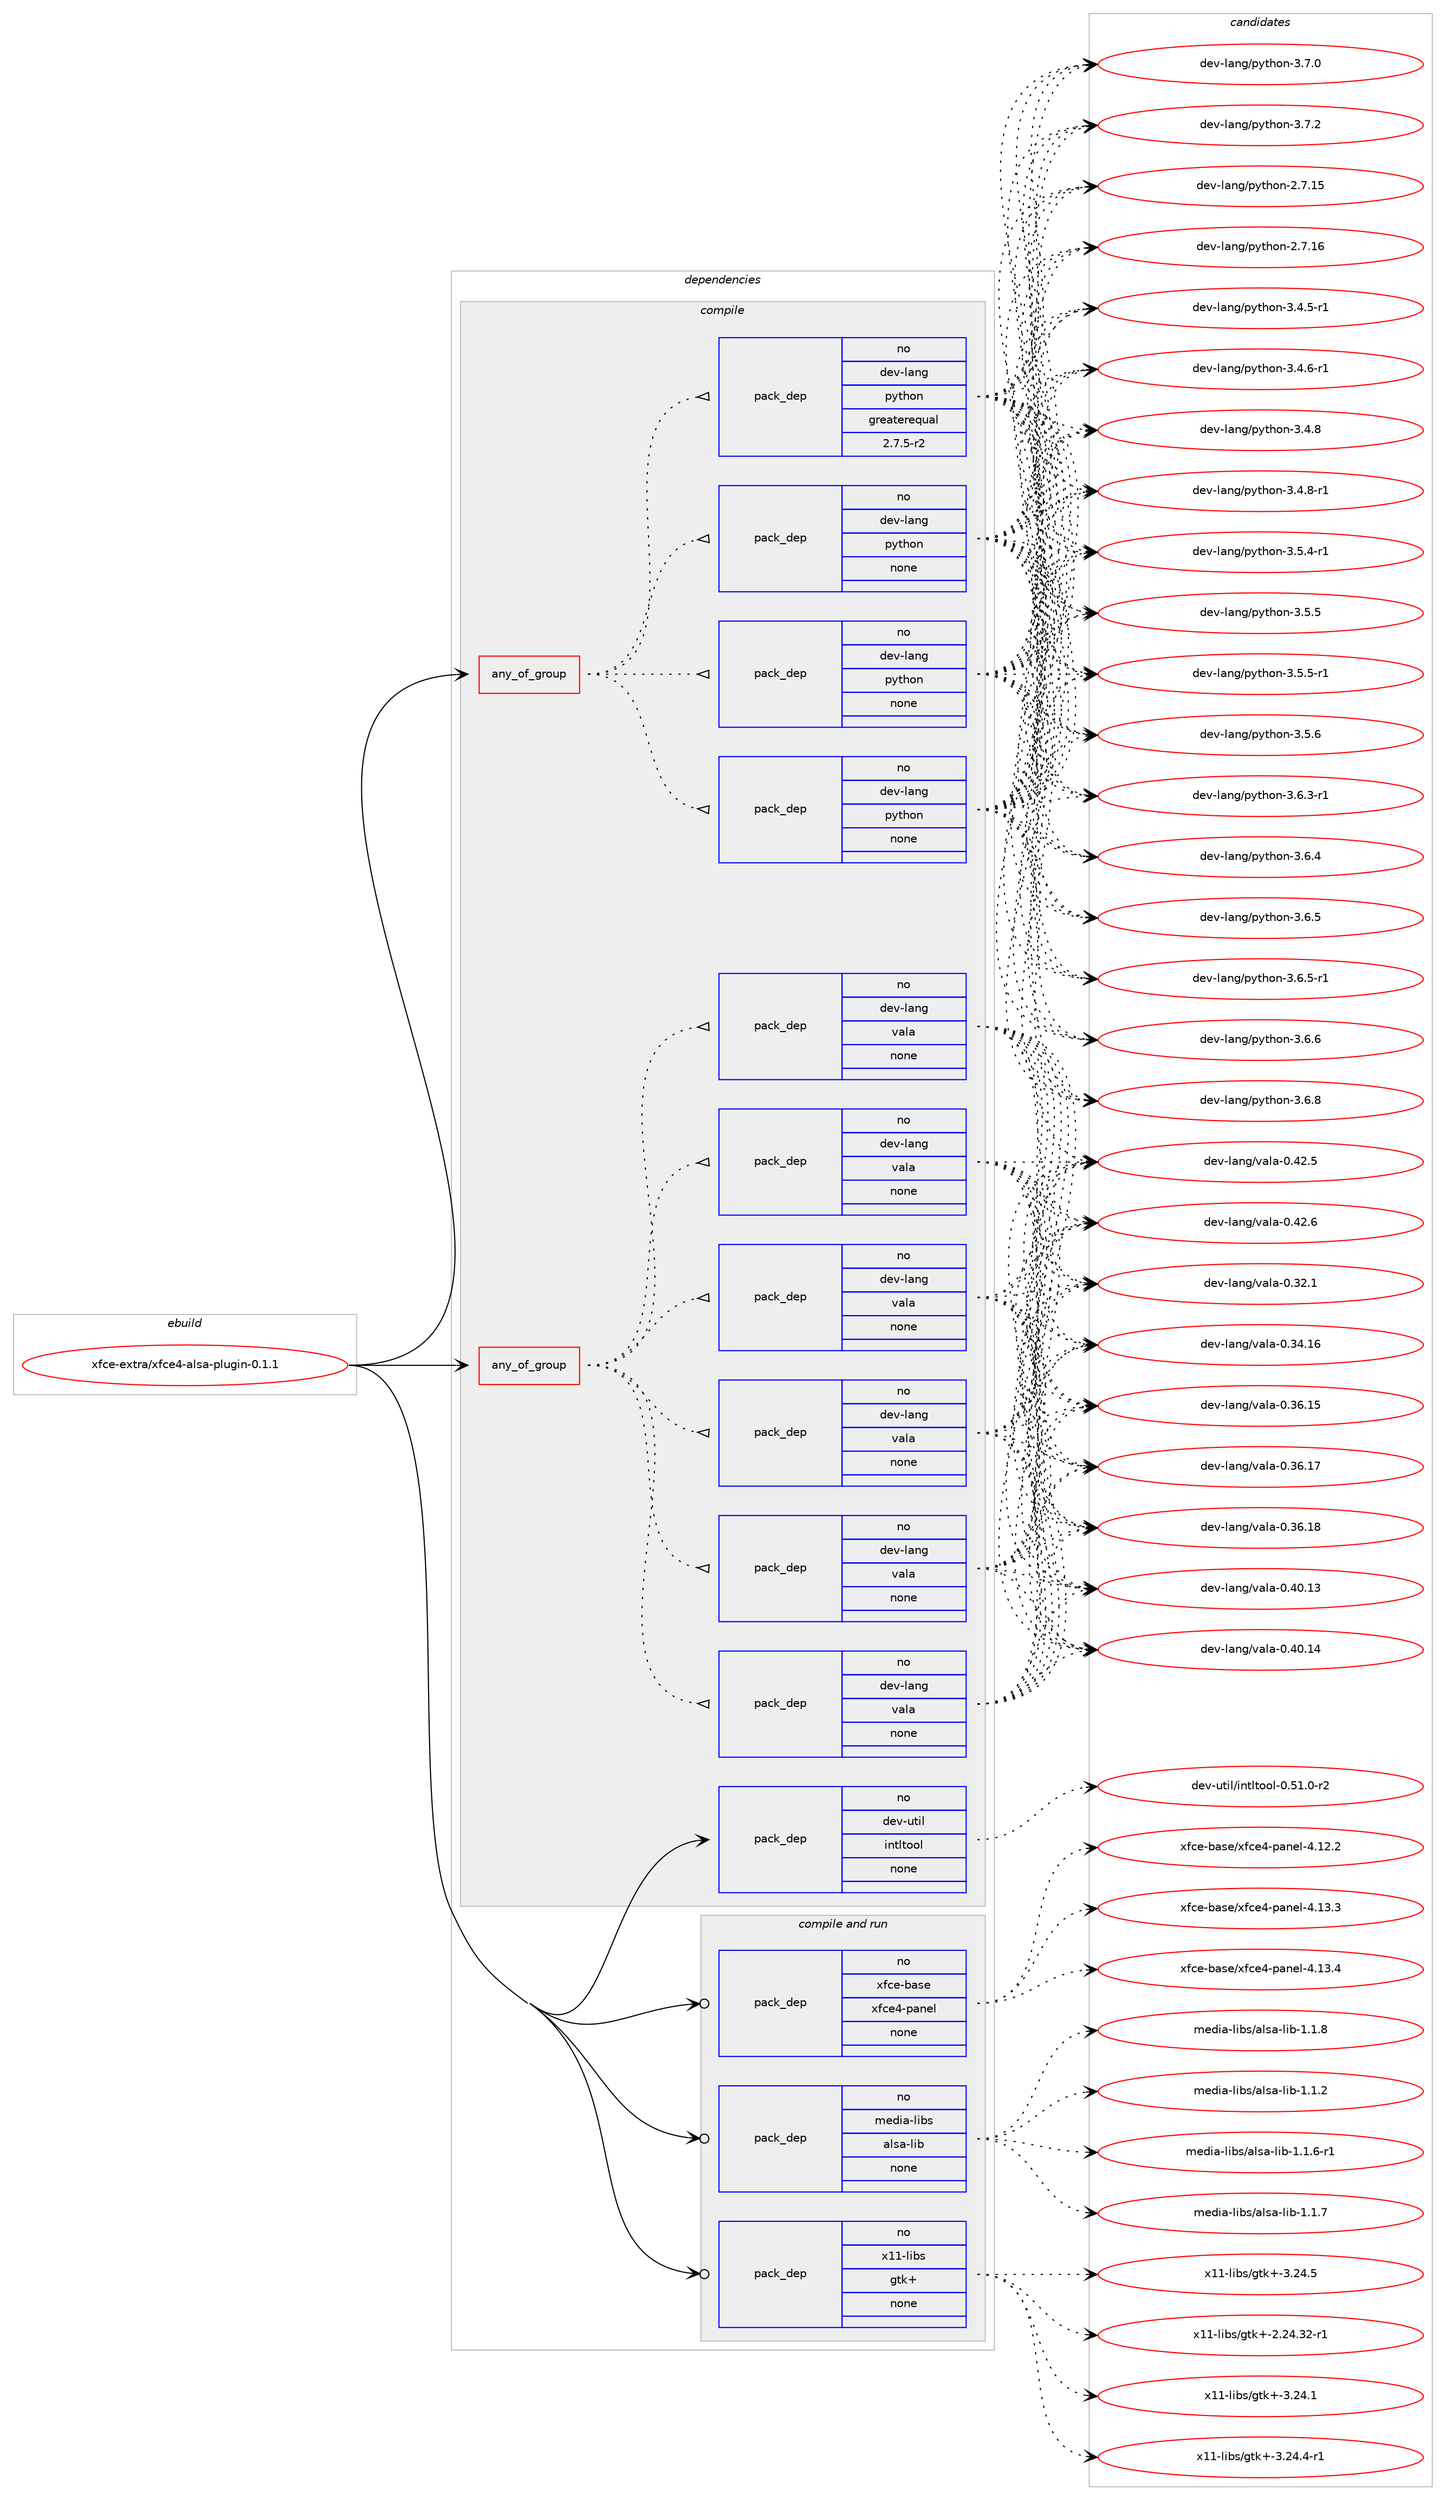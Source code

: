 digraph prolog {

# *************
# Graph options
# *************

newrank=true;
concentrate=true;
compound=true;
graph [rankdir=LR,fontname=Helvetica,fontsize=10,ranksep=1.5];#, ranksep=2.5, nodesep=0.2];
edge  [arrowhead=vee];
node  [fontname=Helvetica,fontsize=10];

# **********
# The ebuild
# **********

subgraph cluster_leftcol {
color=gray;
rank=same;
label=<<i>ebuild</i>>;
id [label="xfce-extra/xfce4-alsa-plugin-0.1.1", color=red, width=4, href="../xfce-extra/xfce4-alsa-plugin-0.1.1.svg"];
}

# ****************
# The dependencies
# ****************

subgraph cluster_midcol {
color=gray;
label=<<i>dependencies</i>>;
subgraph cluster_compile {
fillcolor="#eeeeee";
style=filled;
label=<<i>compile</i>>;
subgraph any28918 {
dependency1773404 [label=<<TABLE BORDER="0" CELLBORDER="1" CELLSPACING="0" CELLPADDING="4"><TR><TD CELLPADDING="10">any_of_group</TD></TR></TABLE>>, shape=none, color=red];subgraph pack1275568 {
dependency1773405 [label=<<TABLE BORDER="0" CELLBORDER="1" CELLSPACING="0" CELLPADDING="4" WIDTH="220"><TR><TD ROWSPAN="6" CELLPADDING="30">pack_dep</TD></TR><TR><TD WIDTH="110">no</TD></TR><TR><TD>dev-lang</TD></TR><TR><TD>python</TD></TR><TR><TD>none</TD></TR><TR><TD></TD></TR></TABLE>>, shape=none, color=blue];
}
dependency1773404:e -> dependency1773405:w [weight=20,style="dotted",arrowhead="oinv"];
subgraph pack1275569 {
dependency1773406 [label=<<TABLE BORDER="0" CELLBORDER="1" CELLSPACING="0" CELLPADDING="4" WIDTH="220"><TR><TD ROWSPAN="6" CELLPADDING="30">pack_dep</TD></TR><TR><TD WIDTH="110">no</TD></TR><TR><TD>dev-lang</TD></TR><TR><TD>python</TD></TR><TR><TD>none</TD></TR><TR><TD></TD></TR></TABLE>>, shape=none, color=blue];
}
dependency1773404:e -> dependency1773406:w [weight=20,style="dotted",arrowhead="oinv"];
subgraph pack1275570 {
dependency1773407 [label=<<TABLE BORDER="0" CELLBORDER="1" CELLSPACING="0" CELLPADDING="4" WIDTH="220"><TR><TD ROWSPAN="6" CELLPADDING="30">pack_dep</TD></TR><TR><TD WIDTH="110">no</TD></TR><TR><TD>dev-lang</TD></TR><TR><TD>python</TD></TR><TR><TD>none</TD></TR><TR><TD></TD></TR></TABLE>>, shape=none, color=blue];
}
dependency1773404:e -> dependency1773407:w [weight=20,style="dotted",arrowhead="oinv"];
subgraph pack1275571 {
dependency1773408 [label=<<TABLE BORDER="0" CELLBORDER="1" CELLSPACING="0" CELLPADDING="4" WIDTH="220"><TR><TD ROWSPAN="6" CELLPADDING="30">pack_dep</TD></TR><TR><TD WIDTH="110">no</TD></TR><TR><TD>dev-lang</TD></TR><TR><TD>python</TD></TR><TR><TD>greaterequal</TD></TR><TR><TD>2.7.5-r2</TD></TR></TABLE>>, shape=none, color=blue];
}
dependency1773404:e -> dependency1773408:w [weight=20,style="dotted",arrowhead="oinv"];
}
id:e -> dependency1773404:w [weight=20,style="solid",arrowhead="vee"];
subgraph any28919 {
dependency1773409 [label=<<TABLE BORDER="0" CELLBORDER="1" CELLSPACING="0" CELLPADDING="4"><TR><TD CELLPADDING="10">any_of_group</TD></TR></TABLE>>, shape=none, color=red];subgraph pack1275572 {
dependency1773410 [label=<<TABLE BORDER="0" CELLBORDER="1" CELLSPACING="0" CELLPADDING="4" WIDTH="220"><TR><TD ROWSPAN="6" CELLPADDING="30">pack_dep</TD></TR><TR><TD WIDTH="110">no</TD></TR><TR><TD>dev-lang</TD></TR><TR><TD>vala</TD></TR><TR><TD>none</TD></TR><TR><TD></TD></TR></TABLE>>, shape=none, color=blue];
}
dependency1773409:e -> dependency1773410:w [weight=20,style="dotted",arrowhead="oinv"];
subgraph pack1275573 {
dependency1773411 [label=<<TABLE BORDER="0" CELLBORDER="1" CELLSPACING="0" CELLPADDING="4" WIDTH="220"><TR><TD ROWSPAN="6" CELLPADDING="30">pack_dep</TD></TR><TR><TD WIDTH="110">no</TD></TR><TR><TD>dev-lang</TD></TR><TR><TD>vala</TD></TR><TR><TD>none</TD></TR><TR><TD></TD></TR></TABLE>>, shape=none, color=blue];
}
dependency1773409:e -> dependency1773411:w [weight=20,style="dotted",arrowhead="oinv"];
subgraph pack1275574 {
dependency1773412 [label=<<TABLE BORDER="0" CELLBORDER="1" CELLSPACING="0" CELLPADDING="4" WIDTH="220"><TR><TD ROWSPAN="6" CELLPADDING="30">pack_dep</TD></TR><TR><TD WIDTH="110">no</TD></TR><TR><TD>dev-lang</TD></TR><TR><TD>vala</TD></TR><TR><TD>none</TD></TR><TR><TD></TD></TR></TABLE>>, shape=none, color=blue];
}
dependency1773409:e -> dependency1773412:w [weight=20,style="dotted",arrowhead="oinv"];
subgraph pack1275575 {
dependency1773413 [label=<<TABLE BORDER="0" CELLBORDER="1" CELLSPACING="0" CELLPADDING="4" WIDTH="220"><TR><TD ROWSPAN="6" CELLPADDING="30">pack_dep</TD></TR><TR><TD WIDTH="110">no</TD></TR><TR><TD>dev-lang</TD></TR><TR><TD>vala</TD></TR><TR><TD>none</TD></TR><TR><TD></TD></TR></TABLE>>, shape=none, color=blue];
}
dependency1773409:e -> dependency1773413:w [weight=20,style="dotted",arrowhead="oinv"];
subgraph pack1275576 {
dependency1773414 [label=<<TABLE BORDER="0" CELLBORDER="1" CELLSPACING="0" CELLPADDING="4" WIDTH="220"><TR><TD ROWSPAN="6" CELLPADDING="30">pack_dep</TD></TR><TR><TD WIDTH="110">no</TD></TR><TR><TD>dev-lang</TD></TR><TR><TD>vala</TD></TR><TR><TD>none</TD></TR><TR><TD></TD></TR></TABLE>>, shape=none, color=blue];
}
dependency1773409:e -> dependency1773414:w [weight=20,style="dotted",arrowhead="oinv"];
subgraph pack1275577 {
dependency1773415 [label=<<TABLE BORDER="0" CELLBORDER="1" CELLSPACING="0" CELLPADDING="4" WIDTH="220"><TR><TD ROWSPAN="6" CELLPADDING="30">pack_dep</TD></TR><TR><TD WIDTH="110">no</TD></TR><TR><TD>dev-lang</TD></TR><TR><TD>vala</TD></TR><TR><TD>none</TD></TR><TR><TD></TD></TR></TABLE>>, shape=none, color=blue];
}
dependency1773409:e -> dependency1773415:w [weight=20,style="dotted",arrowhead="oinv"];
}
id:e -> dependency1773409:w [weight=20,style="solid",arrowhead="vee"];
subgraph pack1275578 {
dependency1773416 [label=<<TABLE BORDER="0" CELLBORDER="1" CELLSPACING="0" CELLPADDING="4" WIDTH="220"><TR><TD ROWSPAN="6" CELLPADDING="30">pack_dep</TD></TR><TR><TD WIDTH="110">no</TD></TR><TR><TD>dev-util</TD></TR><TR><TD>intltool</TD></TR><TR><TD>none</TD></TR><TR><TD></TD></TR></TABLE>>, shape=none, color=blue];
}
id:e -> dependency1773416:w [weight=20,style="solid",arrowhead="vee"];
}
subgraph cluster_compileandrun {
fillcolor="#eeeeee";
style=filled;
label=<<i>compile and run</i>>;
subgraph pack1275579 {
dependency1773417 [label=<<TABLE BORDER="0" CELLBORDER="1" CELLSPACING="0" CELLPADDING="4" WIDTH="220"><TR><TD ROWSPAN="6" CELLPADDING="30">pack_dep</TD></TR><TR><TD WIDTH="110">no</TD></TR><TR><TD>media-libs</TD></TR><TR><TD>alsa-lib</TD></TR><TR><TD>none</TD></TR><TR><TD></TD></TR></TABLE>>, shape=none, color=blue];
}
id:e -> dependency1773417:w [weight=20,style="solid",arrowhead="odotvee"];
subgraph pack1275580 {
dependency1773418 [label=<<TABLE BORDER="0" CELLBORDER="1" CELLSPACING="0" CELLPADDING="4" WIDTH="220"><TR><TD ROWSPAN="6" CELLPADDING="30">pack_dep</TD></TR><TR><TD WIDTH="110">no</TD></TR><TR><TD>x11-libs</TD></TR><TR><TD>gtk+</TD></TR><TR><TD>none</TD></TR><TR><TD></TD></TR></TABLE>>, shape=none, color=blue];
}
id:e -> dependency1773418:w [weight=20,style="solid",arrowhead="odotvee"];
subgraph pack1275581 {
dependency1773419 [label=<<TABLE BORDER="0" CELLBORDER="1" CELLSPACING="0" CELLPADDING="4" WIDTH="220"><TR><TD ROWSPAN="6" CELLPADDING="30">pack_dep</TD></TR><TR><TD WIDTH="110">no</TD></TR><TR><TD>xfce-base</TD></TR><TR><TD>xfce4-panel</TD></TR><TR><TD>none</TD></TR><TR><TD></TD></TR></TABLE>>, shape=none, color=blue];
}
id:e -> dependency1773419:w [weight=20,style="solid",arrowhead="odotvee"];
}
subgraph cluster_run {
fillcolor="#eeeeee";
style=filled;
label=<<i>run</i>>;
}
}

# **************
# The candidates
# **************

subgraph cluster_choices {
rank=same;
color=gray;
label=<<i>candidates</i>>;

subgraph choice1275568 {
color=black;
nodesep=1;
choice10010111845108971101034711212111610411111045504655464953 [label="dev-lang/python-2.7.15", color=red, width=4,href="../dev-lang/python-2.7.15.svg"];
choice10010111845108971101034711212111610411111045504655464954 [label="dev-lang/python-2.7.16", color=red, width=4,href="../dev-lang/python-2.7.16.svg"];
choice1001011184510897110103471121211161041111104551465246534511449 [label="dev-lang/python-3.4.5-r1", color=red, width=4,href="../dev-lang/python-3.4.5-r1.svg"];
choice1001011184510897110103471121211161041111104551465246544511449 [label="dev-lang/python-3.4.6-r1", color=red, width=4,href="../dev-lang/python-3.4.6-r1.svg"];
choice100101118451089711010347112121116104111110455146524656 [label="dev-lang/python-3.4.8", color=red, width=4,href="../dev-lang/python-3.4.8.svg"];
choice1001011184510897110103471121211161041111104551465246564511449 [label="dev-lang/python-3.4.8-r1", color=red, width=4,href="../dev-lang/python-3.4.8-r1.svg"];
choice1001011184510897110103471121211161041111104551465346524511449 [label="dev-lang/python-3.5.4-r1", color=red, width=4,href="../dev-lang/python-3.5.4-r1.svg"];
choice100101118451089711010347112121116104111110455146534653 [label="dev-lang/python-3.5.5", color=red, width=4,href="../dev-lang/python-3.5.5.svg"];
choice1001011184510897110103471121211161041111104551465346534511449 [label="dev-lang/python-3.5.5-r1", color=red, width=4,href="../dev-lang/python-3.5.5-r1.svg"];
choice100101118451089711010347112121116104111110455146534654 [label="dev-lang/python-3.5.6", color=red, width=4,href="../dev-lang/python-3.5.6.svg"];
choice1001011184510897110103471121211161041111104551465446514511449 [label="dev-lang/python-3.6.3-r1", color=red, width=4,href="../dev-lang/python-3.6.3-r1.svg"];
choice100101118451089711010347112121116104111110455146544652 [label="dev-lang/python-3.6.4", color=red, width=4,href="../dev-lang/python-3.6.4.svg"];
choice100101118451089711010347112121116104111110455146544653 [label="dev-lang/python-3.6.5", color=red, width=4,href="../dev-lang/python-3.6.5.svg"];
choice1001011184510897110103471121211161041111104551465446534511449 [label="dev-lang/python-3.6.5-r1", color=red, width=4,href="../dev-lang/python-3.6.5-r1.svg"];
choice100101118451089711010347112121116104111110455146544654 [label="dev-lang/python-3.6.6", color=red, width=4,href="../dev-lang/python-3.6.6.svg"];
choice100101118451089711010347112121116104111110455146544656 [label="dev-lang/python-3.6.8", color=red, width=4,href="../dev-lang/python-3.6.8.svg"];
choice100101118451089711010347112121116104111110455146554648 [label="dev-lang/python-3.7.0", color=red, width=4,href="../dev-lang/python-3.7.0.svg"];
choice100101118451089711010347112121116104111110455146554650 [label="dev-lang/python-3.7.2", color=red, width=4,href="../dev-lang/python-3.7.2.svg"];
dependency1773405:e -> choice10010111845108971101034711212111610411111045504655464953:w [style=dotted,weight="100"];
dependency1773405:e -> choice10010111845108971101034711212111610411111045504655464954:w [style=dotted,weight="100"];
dependency1773405:e -> choice1001011184510897110103471121211161041111104551465246534511449:w [style=dotted,weight="100"];
dependency1773405:e -> choice1001011184510897110103471121211161041111104551465246544511449:w [style=dotted,weight="100"];
dependency1773405:e -> choice100101118451089711010347112121116104111110455146524656:w [style=dotted,weight="100"];
dependency1773405:e -> choice1001011184510897110103471121211161041111104551465246564511449:w [style=dotted,weight="100"];
dependency1773405:e -> choice1001011184510897110103471121211161041111104551465346524511449:w [style=dotted,weight="100"];
dependency1773405:e -> choice100101118451089711010347112121116104111110455146534653:w [style=dotted,weight="100"];
dependency1773405:e -> choice1001011184510897110103471121211161041111104551465346534511449:w [style=dotted,weight="100"];
dependency1773405:e -> choice100101118451089711010347112121116104111110455146534654:w [style=dotted,weight="100"];
dependency1773405:e -> choice1001011184510897110103471121211161041111104551465446514511449:w [style=dotted,weight="100"];
dependency1773405:e -> choice100101118451089711010347112121116104111110455146544652:w [style=dotted,weight="100"];
dependency1773405:e -> choice100101118451089711010347112121116104111110455146544653:w [style=dotted,weight="100"];
dependency1773405:e -> choice1001011184510897110103471121211161041111104551465446534511449:w [style=dotted,weight="100"];
dependency1773405:e -> choice100101118451089711010347112121116104111110455146544654:w [style=dotted,weight="100"];
dependency1773405:e -> choice100101118451089711010347112121116104111110455146544656:w [style=dotted,weight="100"];
dependency1773405:e -> choice100101118451089711010347112121116104111110455146554648:w [style=dotted,weight="100"];
dependency1773405:e -> choice100101118451089711010347112121116104111110455146554650:w [style=dotted,weight="100"];
}
subgraph choice1275569 {
color=black;
nodesep=1;
choice10010111845108971101034711212111610411111045504655464953 [label="dev-lang/python-2.7.15", color=red, width=4,href="../dev-lang/python-2.7.15.svg"];
choice10010111845108971101034711212111610411111045504655464954 [label="dev-lang/python-2.7.16", color=red, width=4,href="../dev-lang/python-2.7.16.svg"];
choice1001011184510897110103471121211161041111104551465246534511449 [label="dev-lang/python-3.4.5-r1", color=red, width=4,href="../dev-lang/python-3.4.5-r1.svg"];
choice1001011184510897110103471121211161041111104551465246544511449 [label="dev-lang/python-3.4.6-r1", color=red, width=4,href="../dev-lang/python-3.4.6-r1.svg"];
choice100101118451089711010347112121116104111110455146524656 [label="dev-lang/python-3.4.8", color=red, width=4,href="../dev-lang/python-3.4.8.svg"];
choice1001011184510897110103471121211161041111104551465246564511449 [label="dev-lang/python-3.4.8-r1", color=red, width=4,href="../dev-lang/python-3.4.8-r1.svg"];
choice1001011184510897110103471121211161041111104551465346524511449 [label="dev-lang/python-3.5.4-r1", color=red, width=4,href="../dev-lang/python-3.5.4-r1.svg"];
choice100101118451089711010347112121116104111110455146534653 [label="dev-lang/python-3.5.5", color=red, width=4,href="../dev-lang/python-3.5.5.svg"];
choice1001011184510897110103471121211161041111104551465346534511449 [label="dev-lang/python-3.5.5-r1", color=red, width=4,href="../dev-lang/python-3.5.5-r1.svg"];
choice100101118451089711010347112121116104111110455146534654 [label="dev-lang/python-3.5.6", color=red, width=4,href="../dev-lang/python-3.5.6.svg"];
choice1001011184510897110103471121211161041111104551465446514511449 [label="dev-lang/python-3.6.3-r1", color=red, width=4,href="../dev-lang/python-3.6.3-r1.svg"];
choice100101118451089711010347112121116104111110455146544652 [label="dev-lang/python-3.6.4", color=red, width=4,href="../dev-lang/python-3.6.4.svg"];
choice100101118451089711010347112121116104111110455146544653 [label="dev-lang/python-3.6.5", color=red, width=4,href="../dev-lang/python-3.6.5.svg"];
choice1001011184510897110103471121211161041111104551465446534511449 [label="dev-lang/python-3.6.5-r1", color=red, width=4,href="../dev-lang/python-3.6.5-r1.svg"];
choice100101118451089711010347112121116104111110455146544654 [label="dev-lang/python-3.6.6", color=red, width=4,href="../dev-lang/python-3.6.6.svg"];
choice100101118451089711010347112121116104111110455146544656 [label="dev-lang/python-3.6.8", color=red, width=4,href="../dev-lang/python-3.6.8.svg"];
choice100101118451089711010347112121116104111110455146554648 [label="dev-lang/python-3.7.0", color=red, width=4,href="../dev-lang/python-3.7.0.svg"];
choice100101118451089711010347112121116104111110455146554650 [label="dev-lang/python-3.7.2", color=red, width=4,href="../dev-lang/python-3.7.2.svg"];
dependency1773406:e -> choice10010111845108971101034711212111610411111045504655464953:w [style=dotted,weight="100"];
dependency1773406:e -> choice10010111845108971101034711212111610411111045504655464954:w [style=dotted,weight="100"];
dependency1773406:e -> choice1001011184510897110103471121211161041111104551465246534511449:w [style=dotted,weight="100"];
dependency1773406:e -> choice1001011184510897110103471121211161041111104551465246544511449:w [style=dotted,weight="100"];
dependency1773406:e -> choice100101118451089711010347112121116104111110455146524656:w [style=dotted,weight="100"];
dependency1773406:e -> choice1001011184510897110103471121211161041111104551465246564511449:w [style=dotted,weight="100"];
dependency1773406:e -> choice1001011184510897110103471121211161041111104551465346524511449:w [style=dotted,weight="100"];
dependency1773406:e -> choice100101118451089711010347112121116104111110455146534653:w [style=dotted,weight="100"];
dependency1773406:e -> choice1001011184510897110103471121211161041111104551465346534511449:w [style=dotted,weight="100"];
dependency1773406:e -> choice100101118451089711010347112121116104111110455146534654:w [style=dotted,weight="100"];
dependency1773406:e -> choice1001011184510897110103471121211161041111104551465446514511449:w [style=dotted,weight="100"];
dependency1773406:e -> choice100101118451089711010347112121116104111110455146544652:w [style=dotted,weight="100"];
dependency1773406:e -> choice100101118451089711010347112121116104111110455146544653:w [style=dotted,weight="100"];
dependency1773406:e -> choice1001011184510897110103471121211161041111104551465446534511449:w [style=dotted,weight="100"];
dependency1773406:e -> choice100101118451089711010347112121116104111110455146544654:w [style=dotted,weight="100"];
dependency1773406:e -> choice100101118451089711010347112121116104111110455146544656:w [style=dotted,weight="100"];
dependency1773406:e -> choice100101118451089711010347112121116104111110455146554648:w [style=dotted,weight="100"];
dependency1773406:e -> choice100101118451089711010347112121116104111110455146554650:w [style=dotted,weight="100"];
}
subgraph choice1275570 {
color=black;
nodesep=1;
choice10010111845108971101034711212111610411111045504655464953 [label="dev-lang/python-2.7.15", color=red, width=4,href="../dev-lang/python-2.7.15.svg"];
choice10010111845108971101034711212111610411111045504655464954 [label="dev-lang/python-2.7.16", color=red, width=4,href="../dev-lang/python-2.7.16.svg"];
choice1001011184510897110103471121211161041111104551465246534511449 [label="dev-lang/python-3.4.5-r1", color=red, width=4,href="../dev-lang/python-3.4.5-r1.svg"];
choice1001011184510897110103471121211161041111104551465246544511449 [label="dev-lang/python-3.4.6-r1", color=red, width=4,href="../dev-lang/python-3.4.6-r1.svg"];
choice100101118451089711010347112121116104111110455146524656 [label="dev-lang/python-3.4.8", color=red, width=4,href="../dev-lang/python-3.4.8.svg"];
choice1001011184510897110103471121211161041111104551465246564511449 [label="dev-lang/python-3.4.8-r1", color=red, width=4,href="../dev-lang/python-3.4.8-r1.svg"];
choice1001011184510897110103471121211161041111104551465346524511449 [label="dev-lang/python-3.5.4-r1", color=red, width=4,href="../dev-lang/python-3.5.4-r1.svg"];
choice100101118451089711010347112121116104111110455146534653 [label="dev-lang/python-3.5.5", color=red, width=4,href="../dev-lang/python-3.5.5.svg"];
choice1001011184510897110103471121211161041111104551465346534511449 [label="dev-lang/python-3.5.5-r1", color=red, width=4,href="../dev-lang/python-3.5.5-r1.svg"];
choice100101118451089711010347112121116104111110455146534654 [label="dev-lang/python-3.5.6", color=red, width=4,href="../dev-lang/python-3.5.6.svg"];
choice1001011184510897110103471121211161041111104551465446514511449 [label="dev-lang/python-3.6.3-r1", color=red, width=4,href="../dev-lang/python-3.6.3-r1.svg"];
choice100101118451089711010347112121116104111110455146544652 [label="dev-lang/python-3.6.4", color=red, width=4,href="../dev-lang/python-3.6.4.svg"];
choice100101118451089711010347112121116104111110455146544653 [label="dev-lang/python-3.6.5", color=red, width=4,href="../dev-lang/python-3.6.5.svg"];
choice1001011184510897110103471121211161041111104551465446534511449 [label="dev-lang/python-3.6.5-r1", color=red, width=4,href="../dev-lang/python-3.6.5-r1.svg"];
choice100101118451089711010347112121116104111110455146544654 [label="dev-lang/python-3.6.6", color=red, width=4,href="../dev-lang/python-3.6.6.svg"];
choice100101118451089711010347112121116104111110455146544656 [label="dev-lang/python-3.6.8", color=red, width=4,href="../dev-lang/python-3.6.8.svg"];
choice100101118451089711010347112121116104111110455146554648 [label="dev-lang/python-3.7.0", color=red, width=4,href="../dev-lang/python-3.7.0.svg"];
choice100101118451089711010347112121116104111110455146554650 [label="dev-lang/python-3.7.2", color=red, width=4,href="../dev-lang/python-3.7.2.svg"];
dependency1773407:e -> choice10010111845108971101034711212111610411111045504655464953:w [style=dotted,weight="100"];
dependency1773407:e -> choice10010111845108971101034711212111610411111045504655464954:w [style=dotted,weight="100"];
dependency1773407:e -> choice1001011184510897110103471121211161041111104551465246534511449:w [style=dotted,weight="100"];
dependency1773407:e -> choice1001011184510897110103471121211161041111104551465246544511449:w [style=dotted,weight="100"];
dependency1773407:e -> choice100101118451089711010347112121116104111110455146524656:w [style=dotted,weight="100"];
dependency1773407:e -> choice1001011184510897110103471121211161041111104551465246564511449:w [style=dotted,weight="100"];
dependency1773407:e -> choice1001011184510897110103471121211161041111104551465346524511449:w [style=dotted,weight="100"];
dependency1773407:e -> choice100101118451089711010347112121116104111110455146534653:w [style=dotted,weight="100"];
dependency1773407:e -> choice1001011184510897110103471121211161041111104551465346534511449:w [style=dotted,weight="100"];
dependency1773407:e -> choice100101118451089711010347112121116104111110455146534654:w [style=dotted,weight="100"];
dependency1773407:e -> choice1001011184510897110103471121211161041111104551465446514511449:w [style=dotted,weight="100"];
dependency1773407:e -> choice100101118451089711010347112121116104111110455146544652:w [style=dotted,weight="100"];
dependency1773407:e -> choice100101118451089711010347112121116104111110455146544653:w [style=dotted,weight="100"];
dependency1773407:e -> choice1001011184510897110103471121211161041111104551465446534511449:w [style=dotted,weight="100"];
dependency1773407:e -> choice100101118451089711010347112121116104111110455146544654:w [style=dotted,weight="100"];
dependency1773407:e -> choice100101118451089711010347112121116104111110455146544656:w [style=dotted,weight="100"];
dependency1773407:e -> choice100101118451089711010347112121116104111110455146554648:w [style=dotted,weight="100"];
dependency1773407:e -> choice100101118451089711010347112121116104111110455146554650:w [style=dotted,weight="100"];
}
subgraph choice1275571 {
color=black;
nodesep=1;
choice10010111845108971101034711212111610411111045504655464953 [label="dev-lang/python-2.7.15", color=red, width=4,href="../dev-lang/python-2.7.15.svg"];
choice10010111845108971101034711212111610411111045504655464954 [label="dev-lang/python-2.7.16", color=red, width=4,href="../dev-lang/python-2.7.16.svg"];
choice1001011184510897110103471121211161041111104551465246534511449 [label="dev-lang/python-3.4.5-r1", color=red, width=4,href="../dev-lang/python-3.4.5-r1.svg"];
choice1001011184510897110103471121211161041111104551465246544511449 [label="dev-lang/python-3.4.6-r1", color=red, width=4,href="../dev-lang/python-3.4.6-r1.svg"];
choice100101118451089711010347112121116104111110455146524656 [label="dev-lang/python-3.4.8", color=red, width=4,href="../dev-lang/python-3.4.8.svg"];
choice1001011184510897110103471121211161041111104551465246564511449 [label="dev-lang/python-3.4.8-r1", color=red, width=4,href="../dev-lang/python-3.4.8-r1.svg"];
choice1001011184510897110103471121211161041111104551465346524511449 [label="dev-lang/python-3.5.4-r1", color=red, width=4,href="../dev-lang/python-3.5.4-r1.svg"];
choice100101118451089711010347112121116104111110455146534653 [label="dev-lang/python-3.5.5", color=red, width=4,href="../dev-lang/python-3.5.5.svg"];
choice1001011184510897110103471121211161041111104551465346534511449 [label="dev-lang/python-3.5.5-r1", color=red, width=4,href="../dev-lang/python-3.5.5-r1.svg"];
choice100101118451089711010347112121116104111110455146534654 [label="dev-lang/python-3.5.6", color=red, width=4,href="../dev-lang/python-3.5.6.svg"];
choice1001011184510897110103471121211161041111104551465446514511449 [label="dev-lang/python-3.6.3-r1", color=red, width=4,href="../dev-lang/python-3.6.3-r1.svg"];
choice100101118451089711010347112121116104111110455146544652 [label="dev-lang/python-3.6.4", color=red, width=4,href="../dev-lang/python-3.6.4.svg"];
choice100101118451089711010347112121116104111110455146544653 [label="dev-lang/python-3.6.5", color=red, width=4,href="../dev-lang/python-3.6.5.svg"];
choice1001011184510897110103471121211161041111104551465446534511449 [label="dev-lang/python-3.6.5-r1", color=red, width=4,href="../dev-lang/python-3.6.5-r1.svg"];
choice100101118451089711010347112121116104111110455146544654 [label="dev-lang/python-3.6.6", color=red, width=4,href="../dev-lang/python-3.6.6.svg"];
choice100101118451089711010347112121116104111110455146544656 [label="dev-lang/python-3.6.8", color=red, width=4,href="../dev-lang/python-3.6.8.svg"];
choice100101118451089711010347112121116104111110455146554648 [label="dev-lang/python-3.7.0", color=red, width=4,href="../dev-lang/python-3.7.0.svg"];
choice100101118451089711010347112121116104111110455146554650 [label="dev-lang/python-3.7.2", color=red, width=4,href="../dev-lang/python-3.7.2.svg"];
dependency1773408:e -> choice10010111845108971101034711212111610411111045504655464953:w [style=dotted,weight="100"];
dependency1773408:e -> choice10010111845108971101034711212111610411111045504655464954:w [style=dotted,weight="100"];
dependency1773408:e -> choice1001011184510897110103471121211161041111104551465246534511449:w [style=dotted,weight="100"];
dependency1773408:e -> choice1001011184510897110103471121211161041111104551465246544511449:w [style=dotted,weight="100"];
dependency1773408:e -> choice100101118451089711010347112121116104111110455146524656:w [style=dotted,weight="100"];
dependency1773408:e -> choice1001011184510897110103471121211161041111104551465246564511449:w [style=dotted,weight="100"];
dependency1773408:e -> choice1001011184510897110103471121211161041111104551465346524511449:w [style=dotted,weight="100"];
dependency1773408:e -> choice100101118451089711010347112121116104111110455146534653:w [style=dotted,weight="100"];
dependency1773408:e -> choice1001011184510897110103471121211161041111104551465346534511449:w [style=dotted,weight="100"];
dependency1773408:e -> choice100101118451089711010347112121116104111110455146534654:w [style=dotted,weight="100"];
dependency1773408:e -> choice1001011184510897110103471121211161041111104551465446514511449:w [style=dotted,weight="100"];
dependency1773408:e -> choice100101118451089711010347112121116104111110455146544652:w [style=dotted,weight="100"];
dependency1773408:e -> choice100101118451089711010347112121116104111110455146544653:w [style=dotted,weight="100"];
dependency1773408:e -> choice1001011184510897110103471121211161041111104551465446534511449:w [style=dotted,weight="100"];
dependency1773408:e -> choice100101118451089711010347112121116104111110455146544654:w [style=dotted,weight="100"];
dependency1773408:e -> choice100101118451089711010347112121116104111110455146544656:w [style=dotted,weight="100"];
dependency1773408:e -> choice100101118451089711010347112121116104111110455146554648:w [style=dotted,weight="100"];
dependency1773408:e -> choice100101118451089711010347112121116104111110455146554650:w [style=dotted,weight="100"];
}
subgraph choice1275572 {
color=black;
nodesep=1;
choice100101118451089711010347118971089745484651504649 [label="dev-lang/vala-0.32.1", color=red, width=4,href="../dev-lang/vala-0.32.1.svg"];
choice10010111845108971101034711897108974548465152464954 [label="dev-lang/vala-0.34.16", color=red, width=4,href="../dev-lang/vala-0.34.16.svg"];
choice10010111845108971101034711897108974548465154464953 [label="dev-lang/vala-0.36.15", color=red, width=4,href="../dev-lang/vala-0.36.15.svg"];
choice10010111845108971101034711897108974548465154464955 [label="dev-lang/vala-0.36.17", color=red, width=4,href="../dev-lang/vala-0.36.17.svg"];
choice10010111845108971101034711897108974548465154464956 [label="dev-lang/vala-0.36.18", color=red, width=4,href="../dev-lang/vala-0.36.18.svg"];
choice10010111845108971101034711897108974548465248464951 [label="dev-lang/vala-0.40.13", color=red, width=4,href="../dev-lang/vala-0.40.13.svg"];
choice10010111845108971101034711897108974548465248464952 [label="dev-lang/vala-0.40.14", color=red, width=4,href="../dev-lang/vala-0.40.14.svg"];
choice100101118451089711010347118971089745484652504653 [label="dev-lang/vala-0.42.5", color=red, width=4,href="../dev-lang/vala-0.42.5.svg"];
choice100101118451089711010347118971089745484652504654 [label="dev-lang/vala-0.42.6", color=red, width=4,href="../dev-lang/vala-0.42.6.svg"];
dependency1773410:e -> choice100101118451089711010347118971089745484651504649:w [style=dotted,weight="100"];
dependency1773410:e -> choice10010111845108971101034711897108974548465152464954:w [style=dotted,weight="100"];
dependency1773410:e -> choice10010111845108971101034711897108974548465154464953:w [style=dotted,weight="100"];
dependency1773410:e -> choice10010111845108971101034711897108974548465154464955:w [style=dotted,weight="100"];
dependency1773410:e -> choice10010111845108971101034711897108974548465154464956:w [style=dotted,weight="100"];
dependency1773410:e -> choice10010111845108971101034711897108974548465248464951:w [style=dotted,weight="100"];
dependency1773410:e -> choice10010111845108971101034711897108974548465248464952:w [style=dotted,weight="100"];
dependency1773410:e -> choice100101118451089711010347118971089745484652504653:w [style=dotted,weight="100"];
dependency1773410:e -> choice100101118451089711010347118971089745484652504654:w [style=dotted,weight="100"];
}
subgraph choice1275573 {
color=black;
nodesep=1;
choice100101118451089711010347118971089745484651504649 [label="dev-lang/vala-0.32.1", color=red, width=4,href="../dev-lang/vala-0.32.1.svg"];
choice10010111845108971101034711897108974548465152464954 [label="dev-lang/vala-0.34.16", color=red, width=4,href="../dev-lang/vala-0.34.16.svg"];
choice10010111845108971101034711897108974548465154464953 [label="dev-lang/vala-0.36.15", color=red, width=4,href="../dev-lang/vala-0.36.15.svg"];
choice10010111845108971101034711897108974548465154464955 [label="dev-lang/vala-0.36.17", color=red, width=4,href="../dev-lang/vala-0.36.17.svg"];
choice10010111845108971101034711897108974548465154464956 [label="dev-lang/vala-0.36.18", color=red, width=4,href="../dev-lang/vala-0.36.18.svg"];
choice10010111845108971101034711897108974548465248464951 [label="dev-lang/vala-0.40.13", color=red, width=4,href="../dev-lang/vala-0.40.13.svg"];
choice10010111845108971101034711897108974548465248464952 [label="dev-lang/vala-0.40.14", color=red, width=4,href="../dev-lang/vala-0.40.14.svg"];
choice100101118451089711010347118971089745484652504653 [label="dev-lang/vala-0.42.5", color=red, width=4,href="../dev-lang/vala-0.42.5.svg"];
choice100101118451089711010347118971089745484652504654 [label="dev-lang/vala-0.42.6", color=red, width=4,href="../dev-lang/vala-0.42.6.svg"];
dependency1773411:e -> choice100101118451089711010347118971089745484651504649:w [style=dotted,weight="100"];
dependency1773411:e -> choice10010111845108971101034711897108974548465152464954:w [style=dotted,weight="100"];
dependency1773411:e -> choice10010111845108971101034711897108974548465154464953:w [style=dotted,weight="100"];
dependency1773411:e -> choice10010111845108971101034711897108974548465154464955:w [style=dotted,weight="100"];
dependency1773411:e -> choice10010111845108971101034711897108974548465154464956:w [style=dotted,weight="100"];
dependency1773411:e -> choice10010111845108971101034711897108974548465248464951:w [style=dotted,weight="100"];
dependency1773411:e -> choice10010111845108971101034711897108974548465248464952:w [style=dotted,weight="100"];
dependency1773411:e -> choice100101118451089711010347118971089745484652504653:w [style=dotted,weight="100"];
dependency1773411:e -> choice100101118451089711010347118971089745484652504654:w [style=dotted,weight="100"];
}
subgraph choice1275574 {
color=black;
nodesep=1;
choice100101118451089711010347118971089745484651504649 [label="dev-lang/vala-0.32.1", color=red, width=4,href="../dev-lang/vala-0.32.1.svg"];
choice10010111845108971101034711897108974548465152464954 [label="dev-lang/vala-0.34.16", color=red, width=4,href="../dev-lang/vala-0.34.16.svg"];
choice10010111845108971101034711897108974548465154464953 [label="dev-lang/vala-0.36.15", color=red, width=4,href="../dev-lang/vala-0.36.15.svg"];
choice10010111845108971101034711897108974548465154464955 [label="dev-lang/vala-0.36.17", color=red, width=4,href="../dev-lang/vala-0.36.17.svg"];
choice10010111845108971101034711897108974548465154464956 [label="dev-lang/vala-0.36.18", color=red, width=4,href="../dev-lang/vala-0.36.18.svg"];
choice10010111845108971101034711897108974548465248464951 [label="dev-lang/vala-0.40.13", color=red, width=4,href="../dev-lang/vala-0.40.13.svg"];
choice10010111845108971101034711897108974548465248464952 [label="dev-lang/vala-0.40.14", color=red, width=4,href="../dev-lang/vala-0.40.14.svg"];
choice100101118451089711010347118971089745484652504653 [label="dev-lang/vala-0.42.5", color=red, width=4,href="../dev-lang/vala-0.42.5.svg"];
choice100101118451089711010347118971089745484652504654 [label="dev-lang/vala-0.42.6", color=red, width=4,href="../dev-lang/vala-0.42.6.svg"];
dependency1773412:e -> choice100101118451089711010347118971089745484651504649:w [style=dotted,weight="100"];
dependency1773412:e -> choice10010111845108971101034711897108974548465152464954:w [style=dotted,weight="100"];
dependency1773412:e -> choice10010111845108971101034711897108974548465154464953:w [style=dotted,weight="100"];
dependency1773412:e -> choice10010111845108971101034711897108974548465154464955:w [style=dotted,weight="100"];
dependency1773412:e -> choice10010111845108971101034711897108974548465154464956:w [style=dotted,weight="100"];
dependency1773412:e -> choice10010111845108971101034711897108974548465248464951:w [style=dotted,weight="100"];
dependency1773412:e -> choice10010111845108971101034711897108974548465248464952:w [style=dotted,weight="100"];
dependency1773412:e -> choice100101118451089711010347118971089745484652504653:w [style=dotted,weight="100"];
dependency1773412:e -> choice100101118451089711010347118971089745484652504654:w [style=dotted,weight="100"];
}
subgraph choice1275575 {
color=black;
nodesep=1;
choice100101118451089711010347118971089745484651504649 [label="dev-lang/vala-0.32.1", color=red, width=4,href="../dev-lang/vala-0.32.1.svg"];
choice10010111845108971101034711897108974548465152464954 [label="dev-lang/vala-0.34.16", color=red, width=4,href="../dev-lang/vala-0.34.16.svg"];
choice10010111845108971101034711897108974548465154464953 [label="dev-lang/vala-0.36.15", color=red, width=4,href="../dev-lang/vala-0.36.15.svg"];
choice10010111845108971101034711897108974548465154464955 [label="dev-lang/vala-0.36.17", color=red, width=4,href="../dev-lang/vala-0.36.17.svg"];
choice10010111845108971101034711897108974548465154464956 [label="dev-lang/vala-0.36.18", color=red, width=4,href="../dev-lang/vala-0.36.18.svg"];
choice10010111845108971101034711897108974548465248464951 [label="dev-lang/vala-0.40.13", color=red, width=4,href="../dev-lang/vala-0.40.13.svg"];
choice10010111845108971101034711897108974548465248464952 [label="dev-lang/vala-0.40.14", color=red, width=4,href="../dev-lang/vala-0.40.14.svg"];
choice100101118451089711010347118971089745484652504653 [label="dev-lang/vala-0.42.5", color=red, width=4,href="../dev-lang/vala-0.42.5.svg"];
choice100101118451089711010347118971089745484652504654 [label="dev-lang/vala-0.42.6", color=red, width=4,href="../dev-lang/vala-0.42.6.svg"];
dependency1773413:e -> choice100101118451089711010347118971089745484651504649:w [style=dotted,weight="100"];
dependency1773413:e -> choice10010111845108971101034711897108974548465152464954:w [style=dotted,weight="100"];
dependency1773413:e -> choice10010111845108971101034711897108974548465154464953:w [style=dotted,weight="100"];
dependency1773413:e -> choice10010111845108971101034711897108974548465154464955:w [style=dotted,weight="100"];
dependency1773413:e -> choice10010111845108971101034711897108974548465154464956:w [style=dotted,weight="100"];
dependency1773413:e -> choice10010111845108971101034711897108974548465248464951:w [style=dotted,weight="100"];
dependency1773413:e -> choice10010111845108971101034711897108974548465248464952:w [style=dotted,weight="100"];
dependency1773413:e -> choice100101118451089711010347118971089745484652504653:w [style=dotted,weight="100"];
dependency1773413:e -> choice100101118451089711010347118971089745484652504654:w [style=dotted,weight="100"];
}
subgraph choice1275576 {
color=black;
nodesep=1;
choice100101118451089711010347118971089745484651504649 [label="dev-lang/vala-0.32.1", color=red, width=4,href="../dev-lang/vala-0.32.1.svg"];
choice10010111845108971101034711897108974548465152464954 [label="dev-lang/vala-0.34.16", color=red, width=4,href="../dev-lang/vala-0.34.16.svg"];
choice10010111845108971101034711897108974548465154464953 [label="dev-lang/vala-0.36.15", color=red, width=4,href="../dev-lang/vala-0.36.15.svg"];
choice10010111845108971101034711897108974548465154464955 [label="dev-lang/vala-0.36.17", color=red, width=4,href="../dev-lang/vala-0.36.17.svg"];
choice10010111845108971101034711897108974548465154464956 [label="dev-lang/vala-0.36.18", color=red, width=4,href="../dev-lang/vala-0.36.18.svg"];
choice10010111845108971101034711897108974548465248464951 [label="dev-lang/vala-0.40.13", color=red, width=4,href="../dev-lang/vala-0.40.13.svg"];
choice10010111845108971101034711897108974548465248464952 [label="dev-lang/vala-0.40.14", color=red, width=4,href="../dev-lang/vala-0.40.14.svg"];
choice100101118451089711010347118971089745484652504653 [label="dev-lang/vala-0.42.5", color=red, width=4,href="../dev-lang/vala-0.42.5.svg"];
choice100101118451089711010347118971089745484652504654 [label="dev-lang/vala-0.42.6", color=red, width=4,href="../dev-lang/vala-0.42.6.svg"];
dependency1773414:e -> choice100101118451089711010347118971089745484651504649:w [style=dotted,weight="100"];
dependency1773414:e -> choice10010111845108971101034711897108974548465152464954:w [style=dotted,weight="100"];
dependency1773414:e -> choice10010111845108971101034711897108974548465154464953:w [style=dotted,weight="100"];
dependency1773414:e -> choice10010111845108971101034711897108974548465154464955:w [style=dotted,weight="100"];
dependency1773414:e -> choice10010111845108971101034711897108974548465154464956:w [style=dotted,weight="100"];
dependency1773414:e -> choice10010111845108971101034711897108974548465248464951:w [style=dotted,weight="100"];
dependency1773414:e -> choice10010111845108971101034711897108974548465248464952:w [style=dotted,weight="100"];
dependency1773414:e -> choice100101118451089711010347118971089745484652504653:w [style=dotted,weight="100"];
dependency1773414:e -> choice100101118451089711010347118971089745484652504654:w [style=dotted,weight="100"];
}
subgraph choice1275577 {
color=black;
nodesep=1;
choice100101118451089711010347118971089745484651504649 [label="dev-lang/vala-0.32.1", color=red, width=4,href="../dev-lang/vala-0.32.1.svg"];
choice10010111845108971101034711897108974548465152464954 [label="dev-lang/vala-0.34.16", color=red, width=4,href="../dev-lang/vala-0.34.16.svg"];
choice10010111845108971101034711897108974548465154464953 [label="dev-lang/vala-0.36.15", color=red, width=4,href="../dev-lang/vala-0.36.15.svg"];
choice10010111845108971101034711897108974548465154464955 [label="dev-lang/vala-0.36.17", color=red, width=4,href="../dev-lang/vala-0.36.17.svg"];
choice10010111845108971101034711897108974548465154464956 [label="dev-lang/vala-0.36.18", color=red, width=4,href="../dev-lang/vala-0.36.18.svg"];
choice10010111845108971101034711897108974548465248464951 [label="dev-lang/vala-0.40.13", color=red, width=4,href="../dev-lang/vala-0.40.13.svg"];
choice10010111845108971101034711897108974548465248464952 [label="dev-lang/vala-0.40.14", color=red, width=4,href="../dev-lang/vala-0.40.14.svg"];
choice100101118451089711010347118971089745484652504653 [label="dev-lang/vala-0.42.5", color=red, width=4,href="../dev-lang/vala-0.42.5.svg"];
choice100101118451089711010347118971089745484652504654 [label="dev-lang/vala-0.42.6", color=red, width=4,href="../dev-lang/vala-0.42.6.svg"];
dependency1773415:e -> choice100101118451089711010347118971089745484651504649:w [style=dotted,weight="100"];
dependency1773415:e -> choice10010111845108971101034711897108974548465152464954:w [style=dotted,weight="100"];
dependency1773415:e -> choice10010111845108971101034711897108974548465154464953:w [style=dotted,weight="100"];
dependency1773415:e -> choice10010111845108971101034711897108974548465154464955:w [style=dotted,weight="100"];
dependency1773415:e -> choice10010111845108971101034711897108974548465154464956:w [style=dotted,weight="100"];
dependency1773415:e -> choice10010111845108971101034711897108974548465248464951:w [style=dotted,weight="100"];
dependency1773415:e -> choice10010111845108971101034711897108974548465248464952:w [style=dotted,weight="100"];
dependency1773415:e -> choice100101118451089711010347118971089745484652504653:w [style=dotted,weight="100"];
dependency1773415:e -> choice100101118451089711010347118971089745484652504654:w [style=dotted,weight="100"];
}
subgraph choice1275578 {
color=black;
nodesep=1;
choice1001011184511711610510847105110116108116111111108454846534946484511450 [label="dev-util/intltool-0.51.0-r2", color=red, width=4,href="../dev-util/intltool-0.51.0-r2.svg"];
dependency1773416:e -> choice1001011184511711610510847105110116108116111111108454846534946484511450:w [style=dotted,weight="100"];
}
subgraph choice1275579 {
color=black;
nodesep=1;
choice1091011001059745108105981154797108115974510810598454946494650 [label="media-libs/alsa-lib-1.1.2", color=red, width=4,href="../media-libs/alsa-lib-1.1.2.svg"];
choice10910110010597451081059811547971081159745108105984549464946544511449 [label="media-libs/alsa-lib-1.1.6-r1", color=red, width=4,href="../media-libs/alsa-lib-1.1.6-r1.svg"];
choice1091011001059745108105981154797108115974510810598454946494655 [label="media-libs/alsa-lib-1.1.7", color=red, width=4,href="../media-libs/alsa-lib-1.1.7.svg"];
choice1091011001059745108105981154797108115974510810598454946494656 [label="media-libs/alsa-lib-1.1.8", color=red, width=4,href="../media-libs/alsa-lib-1.1.8.svg"];
dependency1773417:e -> choice1091011001059745108105981154797108115974510810598454946494650:w [style=dotted,weight="100"];
dependency1773417:e -> choice10910110010597451081059811547971081159745108105984549464946544511449:w [style=dotted,weight="100"];
dependency1773417:e -> choice1091011001059745108105981154797108115974510810598454946494655:w [style=dotted,weight="100"];
dependency1773417:e -> choice1091011001059745108105981154797108115974510810598454946494656:w [style=dotted,weight="100"];
}
subgraph choice1275580 {
color=black;
nodesep=1;
choice12049494510810598115471031161074345504650524651504511449 [label="x11-libs/gtk+-2.24.32-r1", color=red, width=4,href="../x11-libs/gtk+-2.24.32-r1.svg"];
choice12049494510810598115471031161074345514650524649 [label="x11-libs/gtk+-3.24.1", color=red, width=4,href="../x11-libs/gtk+-3.24.1.svg"];
choice120494945108105981154710311610743455146505246524511449 [label="x11-libs/gtk+-3.24.4-r1", color=red, width=4,href="../x11-libs/gtk+-3.24.4-r1.svg"];
choice12049494510810598115471031161074345514650524653 [label="x11-libs/gtk+-3.24.5", color=red, width=4,href="../x11-libs/gtk+-3.24.5.svg"];
dependency1773418:e -> choice12049494510810598115471031161074345504650524651504511449:w [style=dotted,weight="100"];
dependency1773418:e -> choice12049494510810598115471031161074345514650524649:w [style=dotted,weight="100"];
dependency1773418:e -> choice120494945108105981154710311610743455146505246524511449:w [style=dotted,weight="100"];
dependency1773418:e -> choice12049494510810598115471031161074345514650524653:w [style=dotted,weight="100"];
}
subgraph choice1275581 {
color=black;
nodesep=1;
choice12010299101459897115101471201029910152451129711010110845524649504650 [label="xfce-base/xfce4-panel-4.12.2", color=red, width=4,href="../xfce-base/xfce4-panel-4.12.2.svg"];
choice12010299101459897115101471201029910152451129711010110845524649514651 [label="xfce-base/xfce4-panel-4.13.3", color=red, width=4,href="../xfce-base/xfce4-panel-4.13.3.svg"];
choice12010299101459897115101471201029910152451129711010110845524649514652 [label="xfce-base/xfce4-panel-4.13.4", color=red, width=4,href="../xfce-base/xfce4-panel-4.13.4.svg"];
dependency1773419:e -> choice12010299101459897115101471201029910152451129711010110845524649504650:w [style=dotted,weight="100"];
dependency1773419:e -> choice12010299101459897115101471201029910152451129711010110845524649514651:w [style=dotted,weight="100"];
dependency1773419:e -> choice12010299101459897115101471201029910152451129711010110845524649514652:w [style=dotted,weight="100"];
}
}

}

